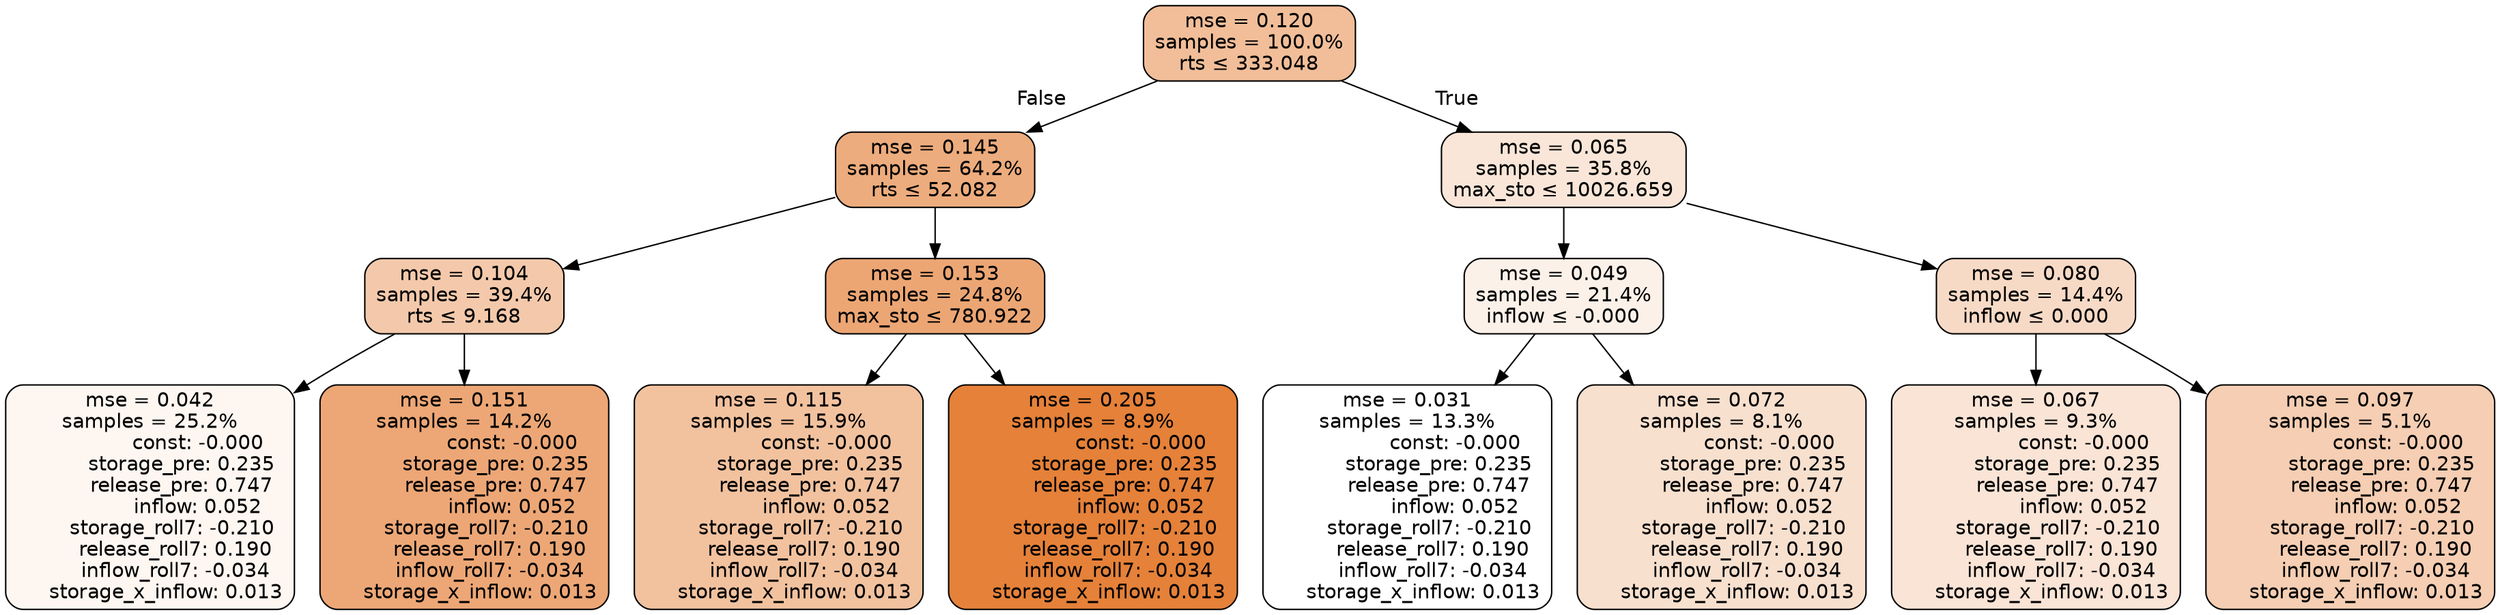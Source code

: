 digraph tree {
node [shape=rectangle, style="filled, rounded", color="black", fontname=helvetica] ;
edge [fontname=helvetica] ;
	"0" [label="mse = 0.120
samples = 100.0%
rts &le; 333.048", fillcolor="#f1be99"]
	"1" [label="mse = 0.145
samples = 64.2%
rts &le; 52.082", fillcolor="#edac7d"]
	"2" [label="mse = 0.104
samples = 39.4%
rts &le; 9.168", fillcolor="#f4c9ab"]
	"3" [label="mse = 0.042
samples = 25.2%
               const: -0.000
          storage_pre: 0.235
          release_pre: 0.747
               inflow: 0.052
       storage_roll7: -0.210
        release_roll7: 0.190
        inflow_roll7: -0.034
     storage_x_inflow: 0.013", fillcolor="#fdf6f1"]
	"4" [label="mse = 0.151
samples = 14.2%
               const: -0.000
          storage_pre: 0.235
          release_pre: 0.747
               inflow: 0.052
       storage_roll7: -0.210
        release_roll7: 0.190
        inflow_roll7: -0.034
     storage_x_inflow: 0.013", fillcolor="#eda776"]
	"5" [label="mse = 0.153
samples = 24.8%
max_sto &le; 780.922", fillcolor="#eca674"]
	"6" [label="mse = 0.115
samples = 15.9%
               const: -0.000
          storage_pre: 0.235
          release_pre: 0.747
               inflow: 0.052
       storage_roll7: -0.210
        release_roll7: 0.190
        inflow_roll7: -0.034
     storage_x_inflow: 0.013", fillcolor="#f2c29f"]
	"7" [label="mse = 0.205
samples = 8.9%
               const: -0.000
          storage_pre: 0.235
          release_pre: 0.747
               inflow: 0.052
       storage_roll7: -0.210
        release_roll7: 0.190
        inflow_roll7: -0.034
     storage_x_inflow: 0.013", fillcolor="#e58139"]
	"8" [label="mse = 0.065
samples = 35.8%
max_sto &le; 10026.659", fillcolor="#f9e6d8"]
	"9" [label="mse = 0.049
samples = 21.4%
inflow &le; -0.000", fillcolor="#fcf1e9"]
	"10" [label="mse = 0.031
samples = 13.3%
               const: -0.000
          storage_pre: 0.235
          release_pre: 0.747
               inflow: 0.052
       storage_roll7: -0.210
        release_roll7: 0.190
        inflow_roll7: -0.034
     storage_x_inflow: 0.013", fillcolor="#ffffff"]
	"11" [label="mse = 0.072
samples = 8.1%
               const: -0.000
          storage_pre: 0.235
          release_pre: 0.747
               inflow: 0.052
       storage_roll7: -0.210
        release_roll7: 0.190
        inflow_roll7: -0.034
     storage_x_inflow: 0.013", fillcolor="#f8e0cf"]
	"12" [label="mse = 0.080
samples = 14.4%
inflow &le; 0.000", fillcolor="#f7dac6"]
	"13" [label="mse = 0.067
samples = 9.3%
               const: -0.000
          storage_pre: 0.235
          release_pre: 0.747
               inflow: 0.052
       storage_roll7: -0.210
        release_roll7: 0.190
        inflow_roll7: -0.034
     storage_x_inflow: 0.013", fillcolor="#f9e4d6"]
	"14" [label="mse = 0.097
samples = 5.1%
               const: -0.000
          storage_pre: 0.235
          release_pre: 0.747
               inflow: 0.052
       storage_roll7: -0.210
        release_roll7: 0.190
        inflow_roll7: -0.034
     storage_x_inflow: 0.013", fillcolor="#f5ceb3"]

	"0" -> "1" [labeldistance=2.5, labelangle=45, headlabel="False"]
	"1" -> "2"
	"2" -> "3"
	"2" -> "4"
	"1" -> "5"
	"5" -> "6"
	"5" -> "7"
	"0" -> "8" [labeldistance=2.5, labelangle=-45, headlabel="True"]
	"8" -> "9"
	"9" -> "10"
	"9" -> "11"
	"8" -> "12"
	"12" -> "13"
	"12" -> "14"
}